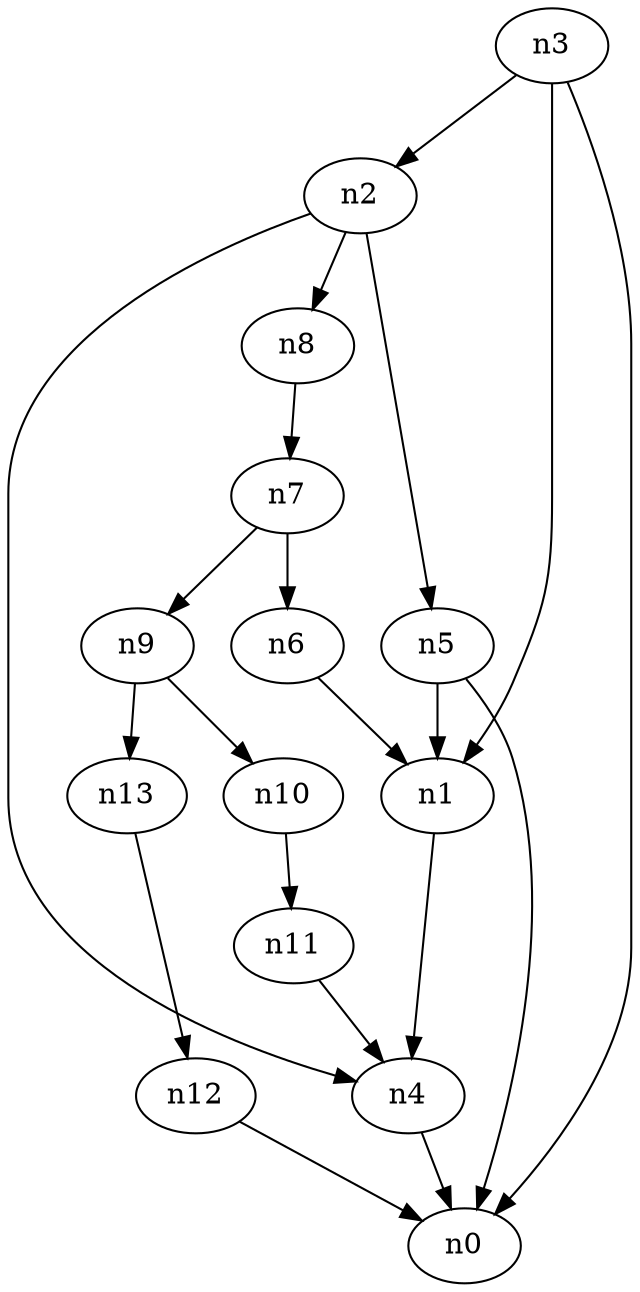 digraph G {
	n1 -> n4	 [_graphml_id=e4];
	n2 -> n4	 [_graphml_id=e7];
	n2 -> n5	 [_graphml_id=e8];
	n2 -> n8	 [_graphml_id=e12];
	n3 -> n0	 [_graphml_id=e0];
	n3 -> n1	 [_graphml_id=e3];
	n3 -> n2	 [_graphml_id=e6];
	n4 -> n0	 [_graphml_id=e1];
	n5 -> n0	 [_graphml_id=e2];
	n5 -> n1	 [_graphml_id=e5];
	n6 -> n1	 [_graphml_id=e9];
	n7 -> n6	 [_graphml_id=e10];
	n7 -> n9	 [_graphml_id=e13];
	n8 -> n7	 [_graphml_id=e11];
	n9 -> n10	 [_graphml_id=e14];
	n9 -> n13	 [_graphml_id=e19];
	n10 -> n11	 [_graphml_id=e15];
	n11 -> n4	 [_graphml_id=e16];
	n12 -> n0	 [_graphml_id=e17];
	n13 -> n12	 [_graphml_id=e18];
}
